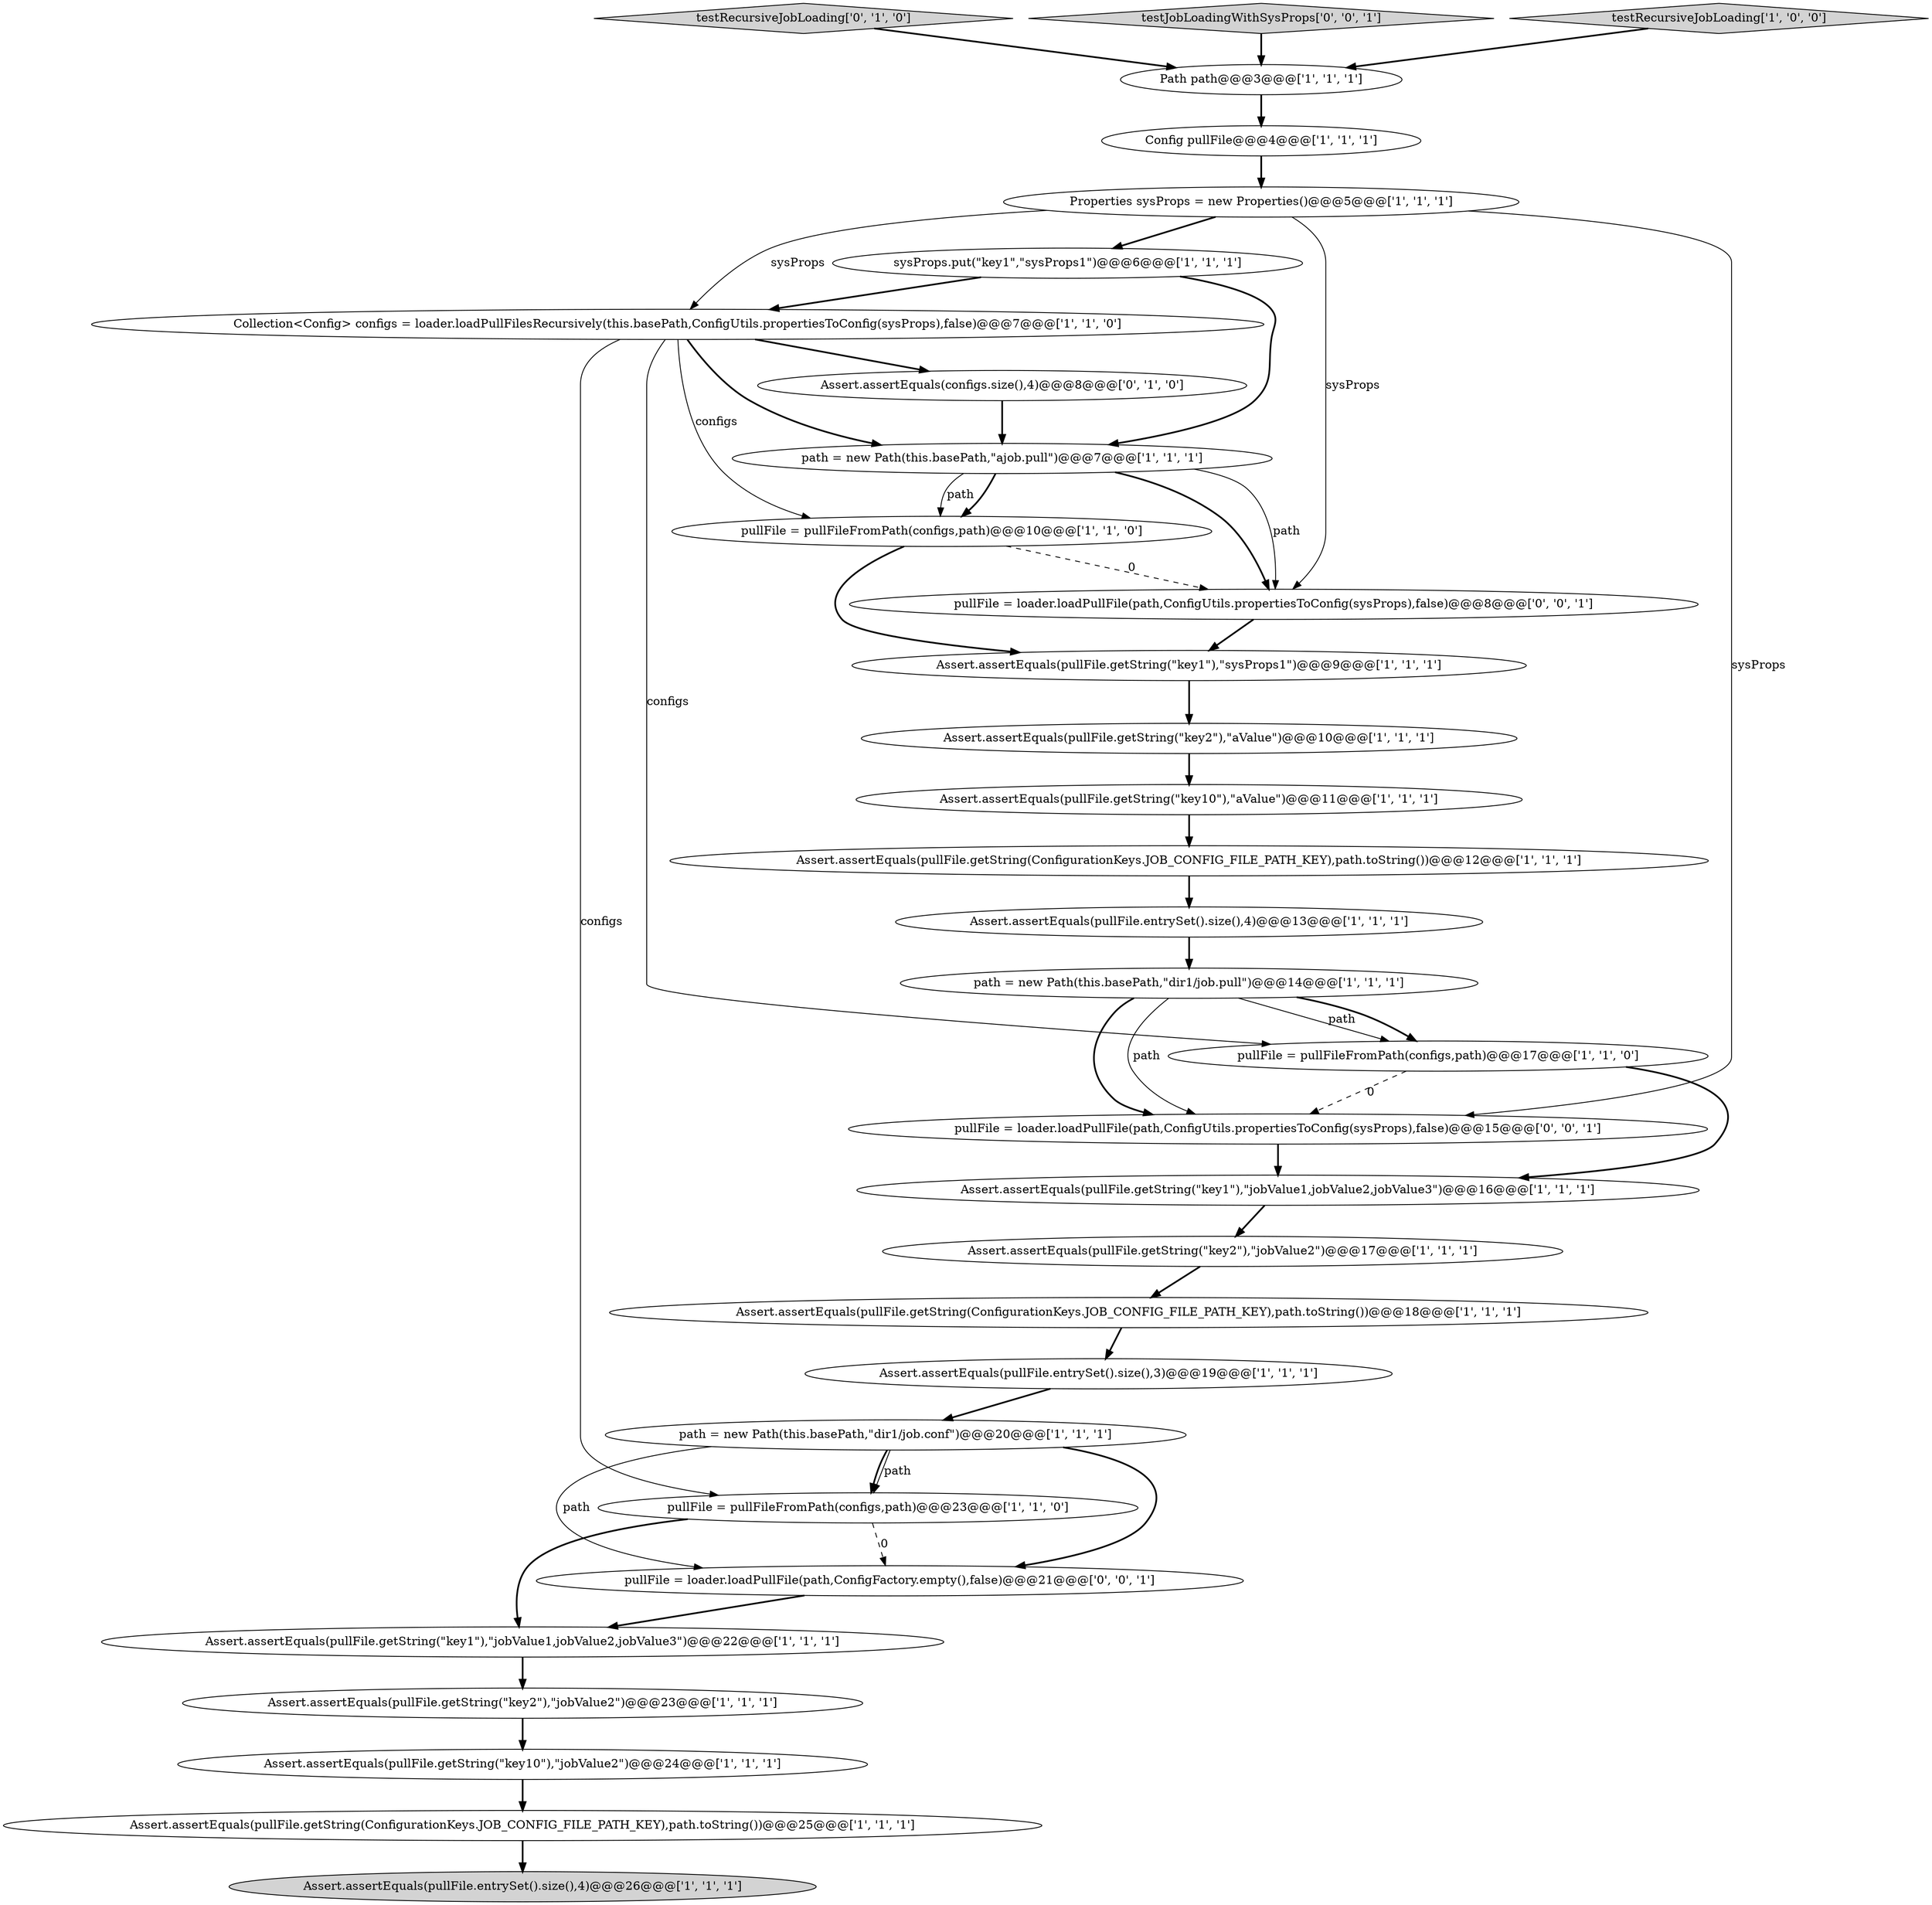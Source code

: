 digraph {
31 [style = filled, label = "pullFile = loader.loadPullFile(path,ConfigUtils.propertiesToConfig(sysProps),false)@@@8@@@['0', '0', '1']", fillcolor = white, shape = ellipse image = "AAA0AAABBB3BBB"];
8 [style = filled, label = "Properties sysProps = new Properties()@@@5@@@['1', '1', '1']", fillcolor = white, shape = ellipse image = "AAA0AAABBB1BBB"];
4 [style = filled, label = "Assert.assertEquals(pullFile.getString(\"key1\"),\"sysProps1\")@@@9@@@['1', '1', '1']", fillcolor = white, shape = ellipse image = "AAA0AAABBB1BBB"];
7 [style = filled, label = "Config pullFile@@@4@@@['1', '1', '1']", fillcolor = white, shape = ellipse image = "AAA0AAABBB1BBB"];
22 [style = filled, label = "Assert.assertEquals(pullFile.entrySet().size(),3)@@@19@@@['1', '1', '1']", fillcolor = white, shape = ellipse image = "AAA0AAABBB1BBB"];
23 [style = filled, label = "Assert.assertEquals(pullFile.getString(ConfigurationKeys.JOB_CONFIG_FILE_PATH_KEY),path.toString())@@@12@@@['1', '1', '1']", fillcolor = white, shape = ellipse image = "AAA0AAABBB1BBB"];
12 [style = filled, label = "path = new Path(this.basePath,\"dir1/job.pull\")@@@14@@@['1', '1', '1']", fillcolor = white, shape = ellipse image = "AAA0AAABBB1BBB"];
17 [style = filled, label = "pullFile = pullFileFromPath(configs,path)@@@17@@@['1', '1', '0']", fillcolor = white, shape = ellipse image = "AAA0AAABBB1BBB"];
20 [style = filled, label = "Path path@@@3@@@['1', '1', '1']", fillcolor = white, shape = ellipse image = "AAA0AAABBB1BBB"];
6 [style = filled, label = "Collection<Config> configs = loader.loadPullFilesRecursively(this.basePath,ConfigUtils.propertiesToConfig(sysProps),false)@@@7@@@['1', '1', '0']", fillcolor = white, shape = ellipse image = "AAA0AAABBB1BBB"];
16 [style = filled, label = "Assert.assertEquals(pullFile.entrySet().size(),4)@@@26@@@['1', '1', '1']", fillcolor = lightgray, shape = ellipse image = "AAA0AAABBB1BBB"];
24 [style = filled, label = "Assert.assertEquals(pullFile.getString(\"key1\"),\"jobValue1,jobValue2,jobValue3\")@@@16@@@['1', '1', '1']", fillcolor = white, shape = ellipse image = "AAA0AAABBB1BBB"];
19 [style = filled, label = "path = new Path(this.basePath,\"ajob.pull\")@@@7@@@['1', '1', '1']", fillcolor = white, shape = ellipse image = "AAA0AAABBB1BBB"];
18 [style = filled, label = "Assert.assertEquals(pullFile.getString(\"key2\"),\"jobValue2\")@@@17@@@['1', '1', '1']", fillcolor = white, shape = ellipse image = "AAA0AAABBB1BBB"];
30 [style = filled, label = "pullFile = loader.loadPullFile(path,ConfigFactory.empty(),false)@@@21@@@['0', '0', '1']", fillcolor = white, shape = ellipse image = "AAA0AAABBB3BBB"];
5 [style = filled, label = "Assert.assertEquals(pullFile.getString(\"key10\"),\"jobValue2\")@@@24@@@['1', '1', '1']", fillcolor = white, shape = ellipse image = "AAA0AAABBB1BBB"];
27 [style = filled, label = "testRecursiveJobLoading['0', '1', '0']", fillcolor = lightgray, shape = diamond image = "AAA0AAABBB2BBB"];
10 [style = filled, label = "pullFile = pullFileFromPath(configs,path)@@@10@@@['1', '1', '0']", fillcolor = white, shape = ellipse image = "AAA0AAABBB1BBB"];
1 [style = filled, label = "pullFile = pullFileFromPath(configs,path)@@@23@@@['1', '1', '0']", fillcolor = white, shape = ellipse image = "AAA0AAABBB1BBB"];
26 [style = filled, label = "Assert.assertEquals(configs.size(),4)@@@8@@@['0', '1', '0']", fillcolor = white, shape = ellipse image = "AAA1AAABBB2BBB"];
29 [style = filled, label = "testJobLoadingWithSysProps['0', '0', '1']", fillcolor = lightgray, shape = diamond image = "AAA0AAABBB3BBB"];
0 [style = filled, label = "Assert.assertEquals(pullFile.getString(\"key2\"),\"aValue\")@@@10@@@['1', '1', '1']", fillcolor = white, shape = ellipse image = "AAA0AAABBB1BBB"];
13 [style = filled, label = "sysProps.put(\"key1\",\"sysProps1\")@@@6@@@['1', '1', '1']", fillcolor = white, shape = ellipse image = "AAA0AAABBB1BBB"];
14 [style = filled, label = "path = new Path(this.basePath,\"dir1/job.conf\")@@@20@@@['1', '1', '1']", fillcolor = white, shape = ellipse image = "AAA0AAABBB1BBB"];
21 [style = filled, label = "Assert.assertEquals(pullFile.getString(\"key2\"),\"jobValue2\")@@@23@@@['1', '1', '1']", fillcolor = white, shape = ellipse image = "AAA0AAABBB1BBB"];
9 [style = filled, label = "Assert.assertEquals(pullFile.getString(\"key1\"),\"jobValue1,jobValue2,jobValue3\")@@@22@@@['1', '1', '1']", fillcolor = white, shape = ellipse image = "AAA0AAABBB1BBB"];
3 [style = filled, label = "Assert.assertEquals(pullFile.getString(\"key10\"),\"aValue\")@@@11@@@['1', '1', '1']", fillcolor = white, shape = ellipse image = "AAA0AAABBB1BBB"];
2 [style = filled, label = "Assert.assertEquals(pullFile.getString(ConfigurationKeys.JOB_CONFIG_FILE_PATH_KEY),path.toString())@@@25@@@['1', '1', '1']", fillcolor = white, shape = ellipse image = "AAA0AAABBB1BBB"];
28 [style = filled, label = "pullFile = loader.loadPullFile(path,ConfigUtils.propertiesToConfig(sysProps),false)@@@15@@@['0', '0', '1']", fillcolor = white, shape = ellipse image = "AAA0AAABBB3BBB"];
11 [style = filled, label = "Assert.assertEquals(pullFile.entrySet().size(),4)@@@13@@@['1', '1', '1']", fillcolor = white, shape = ellipse image = "AAA0AAABBB1BBB"];
25 [style = filled, label = "testRecursiveJobLoading['1', '0', '0']", fillcolor = lightgray, shape = diamond image = "AAA0AAABBB1BBB"];
15 [style = filled, label = "Assert.assertEquals(pullFile.getString(ConfigurationKeys.JOB_CONFIG_FILE_PATH_KEY),path.toString())@@@18@@@['1', '1', '1']", fillcolor = white, shape = ellipse image = "AAA0AAABBB1BBB"];
5->2 [style = bold, label=""];
8->6 [style = solid, label="sysProps"];
12->28 [style = bold, label=""];
1->30 [style = dashed, label="0"];
7->8 [style = bold, label=""];
19->10 [style = bold, label=""];
11->12 [style = bold, label=""];
1->9 [style = bold, label=""];
6->10 [style = solid, label="configs"];
20->7 [style = bold, label=""];
24->18 [style = bold, label=""];
13->19 [style = bold, label=""];
6->1 [style = solid, label="configs"];
8->31 [style = solid, label="sysProps"];
6->26 [style = bold, label=""];
25->20 [style = bold, label=""];
30->9 [style = bold, label=""];
13->6 [style = bold, label=""];
19->31 [style = solid, label="path"];
6->17 [style = solid, label="configs"];
15->22 [style = bold, label=""];
0->3 [style = bold, label=""];
23->11 [style = bold, label=""];
9->21 [style = bold, label=""];
6->19 [style = bold, label=""];
27->20 [style = bold, label=""];
8->28 [style = solid, label="sysProps"];
12->17 [style = solid, label="path"];
14->1 [style = solid, label="path"];
14->1 [style = bold, label=""];
26->19 [style = bold, label=""];
31->4 [style = bold, label=""];
3->23 [style = bold, label=""];
12->17 [style = bold, label=""];
28->24 [style = bold, label=""];
14->30 [style = bold, label=""];
10->31 [style = dashed, label="0"];
22->14 [style = bold, label=""];
10->4 [style = bold, label=""];
17->24 [style = bold, label=""];
21->5 [style = bold, label=""];
8->13 [style = bold, label=""];
2->16 [style = bold, label=""];
14->30 [style = solid, label="path"];
19->31 [style = bold, label=""];
17->28 [style = dashed, label="0"];
12->28 [style = solid, label="path"];
19->10 [style = solid, label="path"];
4->0 [style = bold, label=""];
29->20 [style = bold, label=""];
18->15 [style = bold, label=""];
}
